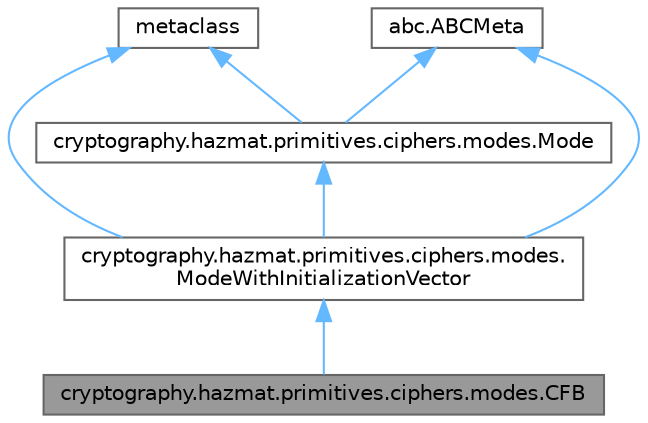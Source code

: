 digraph "cryptography.hazmat.primitives.ciphers.modes.CFB"
{
 // LATEX_PDF_SIZE
  bgcolor="transparent";
  edge [fontname=Helvetica,fontsize=10,labelfontname=Helvetica,labelfontsize=10];
  node [fontname=Helvetica,fontsize=10,shape=box,height=0.2,width=0.4];
  Node1 [id="Node000001",label="cryptography.hazmat.primitives.ciphers.modes.CFB",height=0.2,width=0.4,color="gray40", fillcolor="grey60", style="filled", fontcolor="black",tooltip=" "];
  Node2 -> Node1 [id="edge1_Node000001_Node000002",dir="back",color="steelblue1",style="solid",tooltip=" "];
  Node2 [id="Node000002",label="cryptography.hazmat.primitives.ciphers.modes.\lModeWithInitializationVector",height=0.2,width=0.4,color="gray40", fillcolor="white", style="filled",URL="$classcryptography_1_1hazmat_1_1primitives_1_1ciphers_1_1modes_1_1_mode_with_initialization_vector.html",tooltip=" "];
  Node3 -> Node2 [id="edge2_Node000002_Node000003",dir="back",color="steelblue1",style="solid",tooltip=" "];
  Node3 [id="Node000003",label="cryptography.hazmat.primitives.ciphers.modes.Mode",height=0.2,width=0.4,color="gray40", fillcolor="white", style="filled",URL="$classcryptography_1_1hazmat_1_1primitives_1_1ciphers_1_1modes_1_1_mode.html",tooltip=" "];
  Node4 -> Node3 [id="edge3_Node000003_Node000004",dir="back",color="steelblue1",style="solid",tooltip=" "];
  Node4 [id="Node000004",label="metaclass",height=0.2,width=0.4,color="gray40", fillcolor="white", style="filled",tooltip=" "];
  Node5 -> Node3 [id="edge4_Node000003_Node000005",dir="back",color="steelblue1",style="solid",tooltip=" "];
  Node5 [id="Node000005",label="abc.ABCMeta",height=0.2,width=0.4,color="gray40", fillcolor="white", style="filled",tooltip=" "];
  Node4 -> Node2 [id="edge5_Node000002_Node000004",dir="back",color="steelblue1",style="solid",tooltip=" "];
  Node5 -> Node2 [id="edge6_Node000002_Node000005",dir="back",color="steelblue1",style="solid",tooltip=" "];
}
